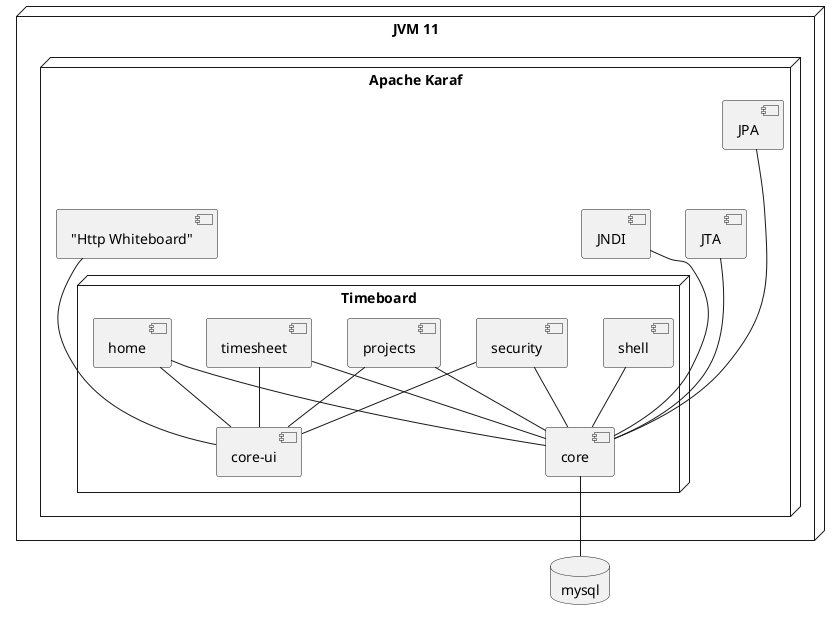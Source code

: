 @startuml

database mysql

node "JVM 11" {
    node "Apache Karaf"{


         node "Timeboard"{
             [core] -- mysql
             [security] -- core
             [security] -- [core-ui]
             [projects] -- core
             [timesheet] -- core
             [home] -- core
             [shell] -- core
             [projects] -- [core-ui]
             [timesheet] -- [core-ui]
             [home] -- [core-ui]


         }



         [JPA] ---- core
         [JTA] --- core
         [JNDI] --- core

         ["Http Whiteboard"] --- [core-ui]
    }
}




@enduml